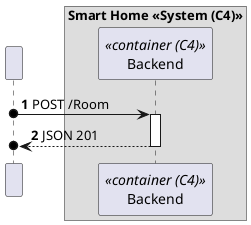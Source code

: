 @startuml
'https://plantuml.com/sequence-diagram
!pragma layout smetana

autonumber

participant " " as HTTP

box "Smart Home <<System (C4)>>"
    participant "Backend" as Backend<<container (C4)>>
end box


HTTP o-> Backend: POST /Room
activate Backend

Backend -->o HTTP: JSON 201
deactivate Backend



@enduml